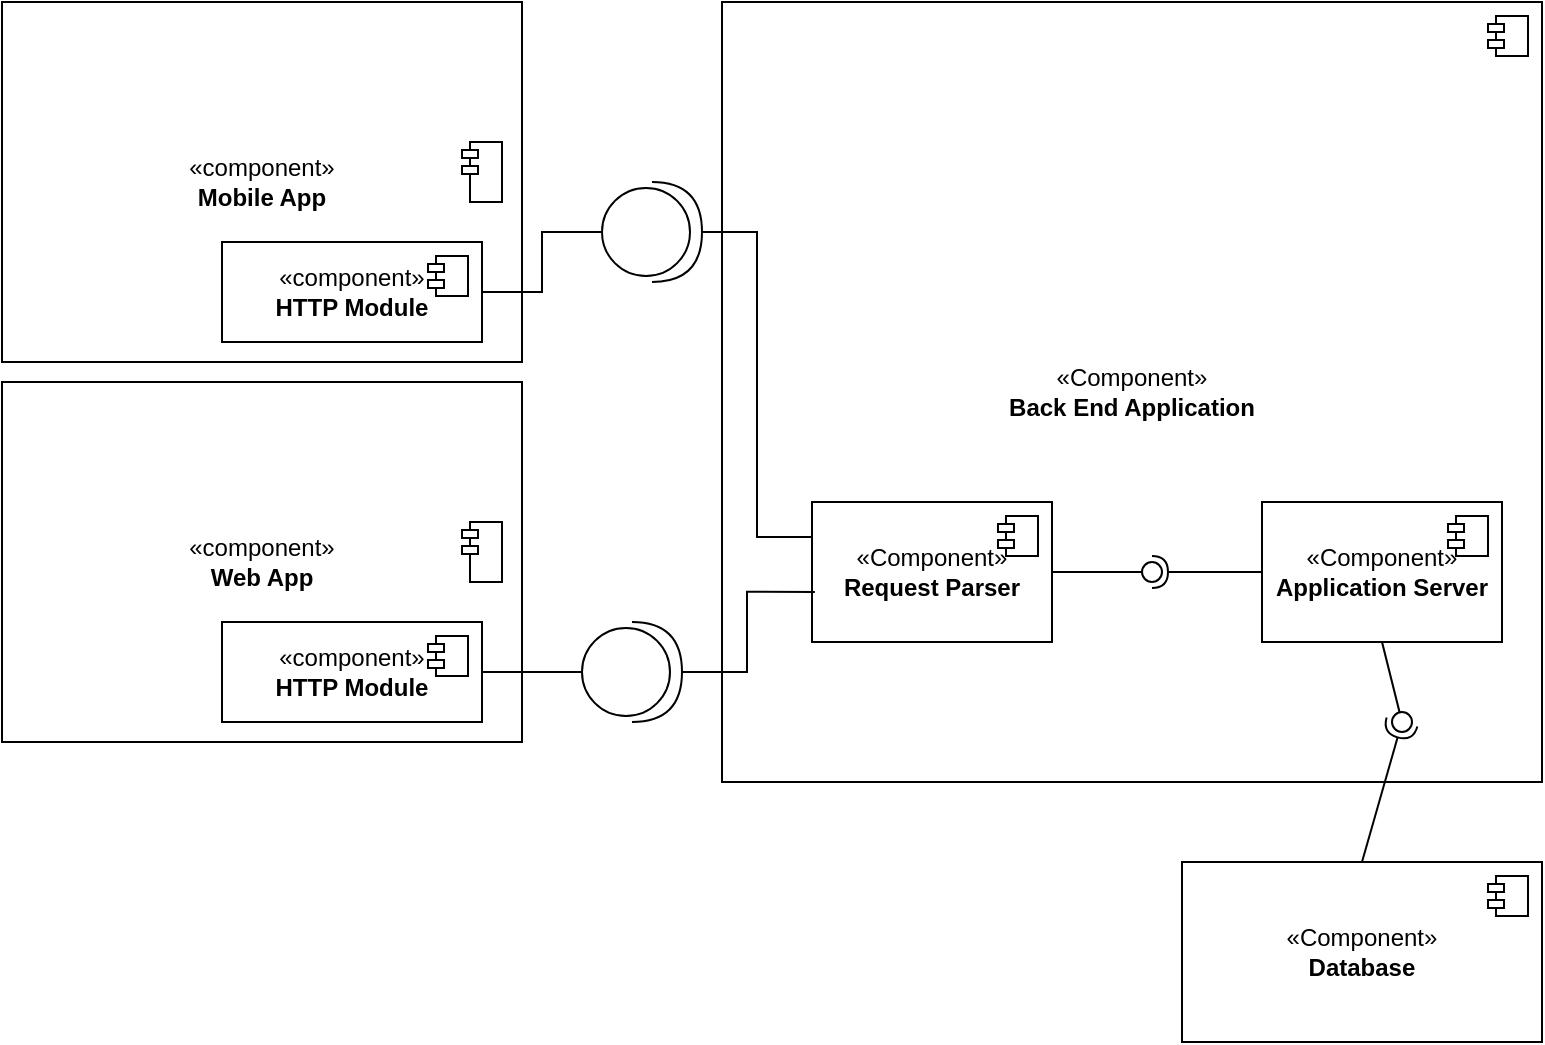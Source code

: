 <mxfile version="24.7.16">
  <diagram name="Page-1" id="GU1-e7SncTrztPXRymhK">
    <mxGraphModel dx="1177" dy="596" grid="1" gridSize="10" guides="1" tooltips="1" connect="1" arrows="1" fold="1" page="1" pageScale="1" pageWidth="850" pageHeight="1100" math="0" shadow="0">
      <root>
        <mxCell id="0" />
        <mxCell id="1" parent="0" />
        <mxCell id="Xrw4vi37HNpNWmRxOqXM-1" value="«component»&lt;br&gt;&lt;b&gt;Mobile App&lt;/b&gt;" style="html=1;dropTarget=0;whiteSpace=wrap;" vertex="1" parent="1">
          <mxGeometry x="20" y="190" width="260" height="180" as="geometry" />
        </mxCell>
        <mxCell id="Xrw4vi37HNpNWmRxOqXM-2" value="" style="shape=module;jettyWidth=8;jettyHeight=4;" vertex="1" parent="Xrw4vi37HNpNWmRxOqXM-1">
          <mxGeometry x="1" width="20" height="30" relative="1" as="geometry">
            <mxPoint x="-30" y="70" as="offset" />
          </mxGeometry>
        </mxCell>
        <mxCell id="Xrw4vi37HNpNWmRxOqXM-11" style="edgeStyle=orthogonalEdgeStyle;rounded=0;orthogonalLoop=1;jettySize=auto;html=1;endArrow=none;endFill=0;" edge="1" parent="1" source="Xrw4vi37HNpNWmRxOqXM-3" target="Xrw4vi37HNpNWmRxOqXM-10">
          <mxGeometry relative="1" as="geometry" />
        </mxCell>
        <mxCell id="Xrw4vi37HNpNWmRxOqXM-3" value="«component»&lt;br&gt;&lt;b&gt;HTTP Module&lt;/b&gt;" style="html=1;dropTarget=0;whiteSpace=wrap;" vertex="1" parent="1">
          <mxGeometry x="130" y="310" width="130" height="50" as="geometry" />
        </mxCell>
        <mxCell id="Xrw4vi37HNpNWmRxOqXM-4" value="" style="shape=module;jettyWidth=8;jettyHeight=4;" vertex="1" parent="Xrw4vi37HNpNWmRxOqXM-3">
          <mxGeometry x="1" width="20" height="20" relative="1" as="geometry">
            <mxPoint x="-27" y="7" as="offset" />
          </mxGeometry>
        </mxCell>
        <mxCell id="Xrw4vi37HNpNWmRxOqXM-10" value="" style="shape=providedRequiredInterface;html=1;verticalLabelPosition=bottom;sketch=0;" vertex="1" parent="1">
          <mxGeometry x="320" y="280" width="50" height="50" as="geometry" />
        </mxCell>
        <mxCell id="Xrw4vi37HNpNWmRxOqXM-12" value="«Component»&lt;br&gt;&lt;b&gt;Back End Application&lt;/b&gt;" style="html=1;dropTarget=0;whiteSpace=wrap;" vertex="1" parent="1">
          <mxGeometry x="380" y="190" width="410" height="390" as="geometry" />
        </mxCell>
        <mxCell id="Xrw4vi37HNpNWmRxOqXM-13" value="" style="shape=module;jettyWidth=8;jettyHeight=4;" vertex="1" parent="Xrw4vi37HNpNWmRxOqXM-12">
          <mxGeometry x="1" width="20" height="20" relative="1" as="geometry">
            <mxPoint x="-27" y="7" as="offset" />
          </mxGeometry>
        </mxCell>
        <mxCell id="Xrw4vi37HNpNWmRxOqXM-14" value="«component»&lt;br&gt;&lt;b&gt;Web App&lt;/b&gt;" style="html=1;dropTarget=0;whiteSpace=wrap;" vertex="1" parent="1">
          <mxGeometry x="20" y="380" width="260" height="180" as="geometry" />
        </mxCell>
        <mxCell id="Xrw4vi37HNpNWmRxOqXM-15" value="" style="shape=module;jettyWidth=8;jettyHeight=4;" vertex="1" parent="Xrw4vi37HNpNWmRxOqXM-14">
          <mxGeometry x="1" width="20" height="30" relative="1" as="geometry">
            <mxPoint x="-30" y="70" as="offset" />
          </mxGeometry>
        </mxCell>
        <mxCell id="Xrw4vi37HNpNWmRxOqXM-16" style="edgeStyle=orthogonalEdgeStyle;rounded=0;orthogonalLoop=1;jettySize=auto;html=1;endArrow=none;endFill=0;" edge="1" parent="1" source="Xrw4vi37HNpNWmRxOqXM-17" target="Xrw4vi37HNpNWmRxOqXM-19">
          <mxGeometry relative="1" as="geometry" />
        </mxCell>
        <mxCell id="Xrw4vi37HNpNWmRxOqXM-17" value="«component»&lt;br&gt;&lt;b&gt;HTTP Module&lt;/b&gt;" style="html=1;dropTarget=0;whiteSpace=wrap;" vertex="1" parent="1">
          <mxGeometry x="130" y="500" width="130" height="50" as="geometry" />
        </mxCell>
        <mxCell id="Xrw4vi37HNpNWmRxOqXM-18" value="" style="shape=module;jettyWidth=8;jettyHeight=4;" vertex="1" parent="Xrw4vi37HNpNWmRxOqXM-17">
          <mxGeometry x="1" width="20" height="20" relative="1" as="geometry">
            <mxPoint x="-27" y="7" as="offset" />
          </mxGeometry>
        </mxCell>
        <mxCell id="Xrw4vi37HNpNWmRxOqXM-19" value="" style="shape=providedRequiredInterface;html=1;verticalLabelPosition=bottom;sketch=0;" vertex="1" parent="1">
          <mxGeometry x="310" y="500" width="50" height="50" as="geometry" />
        </mxCell>
        <mxCell id="Xrw4vi37HNpNWmRxOqXM-20" style="edgeStyle=orthogonalEdgeStyle;rounded=0;orthogonalLoop=1;jettySize=auto;html=1;entryX=1;entryY=0.5;entryDx=0;entryDy=0;entryPerimeter=0;endArrow=none;endFill=0;exitX=0;exitY=0.25;exitDx=0;exitDy=0;" edge="1" parent="1" source="Xrw4vi37HNpNWmRxOqXM-24" target="Xrw4vi37HNpNWmRxOqXM-10">
          <mxGeometry relative="1" as="geometry" />
        </mxCell>
        <mxCell id="Xrw4vi37HNpNWmRxOqXM-24" value="«Component»&lt;br&gt;&lt;b&gt;Request Parser&lt;/b&gt;" style="html=1;dropTarget=0;whiteSpace=wrap;" vertex="1" parent="1">
          <mxGeometry x="425" y="440" width="120" height="70" as="geometry" />
        </mxCell>
        <mxCell id="Xrw4vi37HNpNWmRxOqXM-25" value="" style="shape=module;jettyWidth=8;jettyHeight=4;" vertex="1" parent="Xrw4vi37HNpNWmRxOqXM-24">
          <mxGeometry x="1" width="20" height="20" relative="1" as="geometry">
            <mxPoint x="-27" y="7" as="offset" />
          </mxGeometry>
        </mxCell>
        <mxCell id="Xrw4vi37HNpNWmRxOqXM-27" value="«Component»&lt;br&gt;&lt;b&gt;Application Server&lt;/b&gt;" style="html=1;dropTarget=0;whiteSpace=wrap;" vertex="1" parent="1">
          <mxGeometry x="650" y="440" width="120" height="70" as="geometry" />
        </mxCell>
        <mxCell id="Xrw4vi37HNpNWmRxOqXM-28" value="" style="shape=module;jettyWidth=8;jettyHeight=4;" vertex="1" parent="Xrw4vi37HNpNWmRxOqXM-27">
          <mxGeometry x="1" width="20" height="20" relative="1" as="geometry">
            <mxPoint x="-27" y="7" as="offset" />
          </mxGeometry>
        </mxCell>
        <mxCell id="Xrw4vi37HNpNWmRxOqXM-29" style="edgeStyle=orthogonalEdgeStyle;rounded=0;orthogonalLoop=1;jettySize=auto;html=1;entryX=0.012;entryY=0.642;entryDx=0;entryDy=0;entryPerimeter=0;endArrow=none;endFill=0;" edge="1" parent="1" source="Xrw4vi37HNpNWmRxOqXM-19" target="Xrw4vi37HNpNWmRxOqXM-24">
          <mxGeometry relative="1" as="geometry" />
        </mxCell>
        <mxCell id="Xrw4vi37HNpNWmRxOqXM-30" value="" style="rounded=0;orthogonalLoop=1;jettySize=auto;html=1;endArrow=halfCircle;endFill=0;endSize=6;strokeWidth=1;sketch=0;exitX=0;exitY=0.5;exitDx=0;exitDy=0;" edge="1" target="Xrw4vi37HNpNWmRxOqXM-32" parent="1" source="Xrw4vi37HNpNWmRxOqXM-27">
          <mxGeometry relative="1" as="geometry">
            <mxPoint x="585" y="475" as="sourcePoint" />
          </mxGeometry>
        </mxCell>
        <mxCell id="Xrw4vi37HNpNWmRxOqXM-31" value="" style="rounded=0;orthogonalLoop=1;jettySize=auto;html=1;endArrow=oval;endFill=0;sketch=0;sourcePerimeterSpacing=0;targetPerimeterSpacing=0;endSize=10;" edge="1" target="Xrw4vi37HNpNWmRxOqXM-32" parent="1">
          <mxGeometry relative="1" as="geometry">
            <mxPoint x="545" y="475" as="sourcePoint" />
          </mxGeometry>
        </mxCell>
        <mxCell id="Xrw4vi37HNpNWmRxOqXM-32" value="" style="ellipse;whiteSpace=wrap;html=1;align=center;aspect=fixed;fillColor=none;strokeColor=none;resizable=0;perimeter=centerPerimeter;rotatable=0;allowArrows=0;points=[];outlineConnect=1;" vertex="1" parent="1">
          <mxGeometry x="590" y="470" width="10" height="10" as="geometry" />
        </mxCell>
        <mxCell id="Xrw4vi37HNpNWmRxOqXM-33" value="«Component»&lt;br&gt;&lt;b&gt;Database&lt;/b&gt;" style="html=1;dropTarget=0;whiteSpace=wrap;" vertex="1" parent="1">
          <mxGeometry x="610" y="620" width="180" height="90" as="geometry" />
        </mxCell>
        <mxCell id="Xrw4vi37HNpNWmRxOqXM-34" value="" style="shape=module;jettyWidth=8;jettyHeight=4;" vertex="1" parent="Xrw4vi37HNpNWmRxOqXM-33">
          <mxGeometry x="1" width="20" height="20" relative="1" as="geometry">
            <mxPoint x="-27" y="7" as="offset" />
          </mxGeometry>
        </mxCell>
        <mxCell id="Xrw4vi37HNpNWmRxOqXM-35" value="" style="rounded=0;orthogonalLoop=1;jettySize=auto;html=1;endArrow=halfCircle;endFill=0;endSize=6;strokeWidth=1;sketch=0;exitX=0.5;exitY=0;exitDx=0;exitDy=0;" edge="1" target="Xrw4vi37HNpNWmRxOqXM-37" parent="1" source="Xrw4vi37HNpNWmRxOqXM-33">
          <mxGeometry relative="1" as="geometry">
            <mxPoint x="740" y="550" as="sourcePoint" />
          </mxGeometry>
        </mxCell>
        <mxCell id="Xrw4vi37HNpNWmRxOqXM-36" value="" style="rounded=0;orthogonalLoop=1;jettySize=auto;html=1;endArrow=oval;endFill=0;sketch=0;sourcePerimeterSpacing=0;targetPerimeterSpacing=0;endSize=10;exitX=0.5;exitY=1;exitDx=0;exitDy=0;" edge="1" target="Xrw4vi37HNpNWmRxOqXM-37" parent="1" source="Xrw4vi37HNpNWmRxOqXM-27">
          <mxGeometry relative="1" as="geometry">
            <mxPoint x="700" y="550" as="sourcePoint" />
          </mxGeometry>
        </mxCell>
        <mxCell id="Xrw4vi37HNpNWmRxOqXM-37" value="" style="ellipse;whiteSpace=wrap;html=1;align=center;aspect=fixed;fillColor=none;strokeColor=none;resizable=0;perimeter=centerPerimeter;rotatable=0;allowArrows=0;points=[];outlineConnect=1;" vertex="1" parent="1">
          <mxGeometry x="715" y="545" width="10" height="10" as="geometry" />
        </mxCell>
      </root>
    </mxGraphModel>
  </diagram>
</mxfile>
